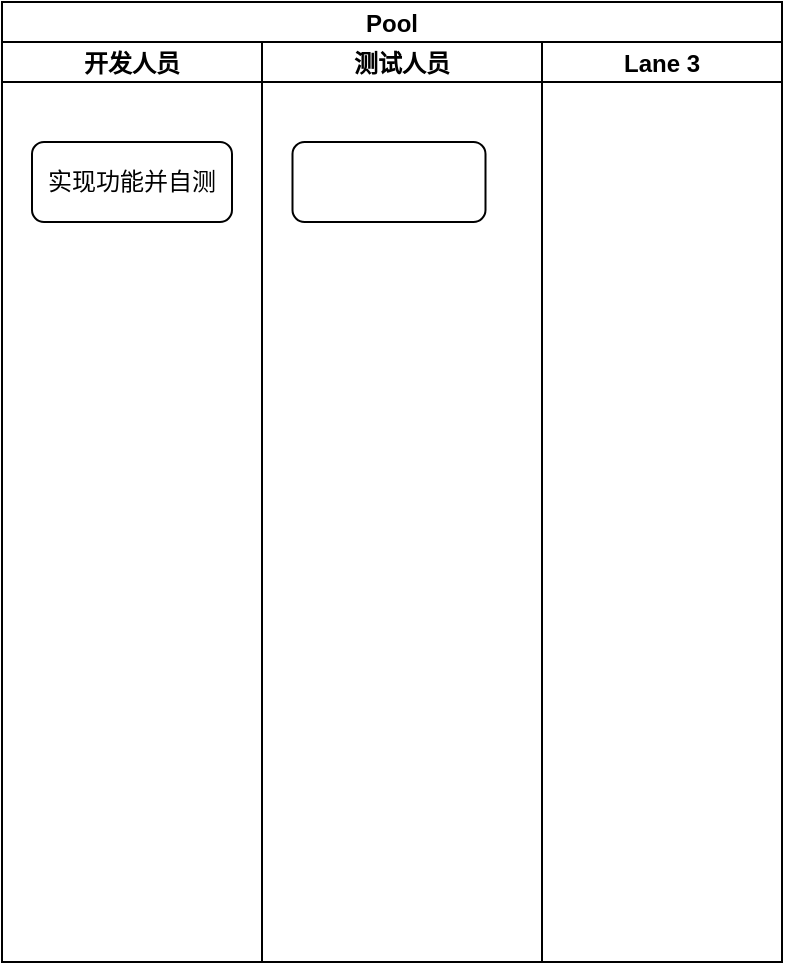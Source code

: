 <mxfile version="20.0.4" type="github">
  <diagram id="uUhIRwJII2Dc9x-m6H8B" name="Page-1">
    <mxGraphModel dx="1278" dy="538" grid="1" gridSize="10" guides="1" tooltips="1" connect="1" arrows="1" fold="1" page="1" pageScale="1" pageWidth="827" pageHeight="1169" math="0" shadow="0">
      <root>
        <mxCell id="0" />
        <mxCell id="1" parent="0" />
        <mxCell id="0yK8hHSzg7FP9k2CC4zy-1" value="Pool" style="swimlane;childLayout=stackLayout;resizeParent=1;resizeParentMax=0;startSize=20;" vertex="1" parent="1">
          <mxGeometry x="220" y="10" width="390" height="480" as="geometry" />
        </mxCell>
        <mxCell id="0yK8hHSzg7FP9k2CC4zy-2" value="开发人员" style="swimlane;startSize=20;" vertex="1" parent="0yK8hHSzg7FP9k2CC4zy-1">
          <mxGeometry y="20" width="130" height="460" as="geometry" />
        </mxCell>
        <mxCell id="0yK8hHSzg7FP9k2CC4zy-5" value="实现功能并自测" style="rounded=1;whiteSpace=wrap;html=1;" vertex="1" parent="0yK8hHSzg7FP9k2CC4zy-2">
          <mxGeometry x="15" y="50" width="100" height="40" as="geometry" />
        </mxCell>
        <mxCell id="0yK8hHSzg7FP9k2CC4zy-3" value="测试人员" style="swimlane;startSize=20;" vertex="1" parent="0yK8hHSzg7FP9k2CC4zy-1">
          <mxGeometry x="130" y="20" width="140" height="460" as="geometry" />
        </mxCell>
        <mxCell id="0yK8hHSzg7FP9k2CC4zy-6" value="" style="rounded=1;whiteSpace=wrap;html=1;" vertex="1" parent="0yK8hHSzg7FP9k2CC4zy-3">
          <mxGeometry x="15.25" y="50" width="96.5" height="40" as="geometry" />
        </mxCell>
        <mxCell id="0yK8hHSzg7FP9k2CC4zy-4" value="Lane 3" style="swimlane;startSize=20;" vertex="1" parent="0yK8hHSzg7FP9k2CC4zy-1">
          <mxGeometry x="270" y="20" width="120" height="460" as="geometry" />
        </mxCell>
      </root>
    </mxGraphModel>
  </diagram>
</mxfile>
